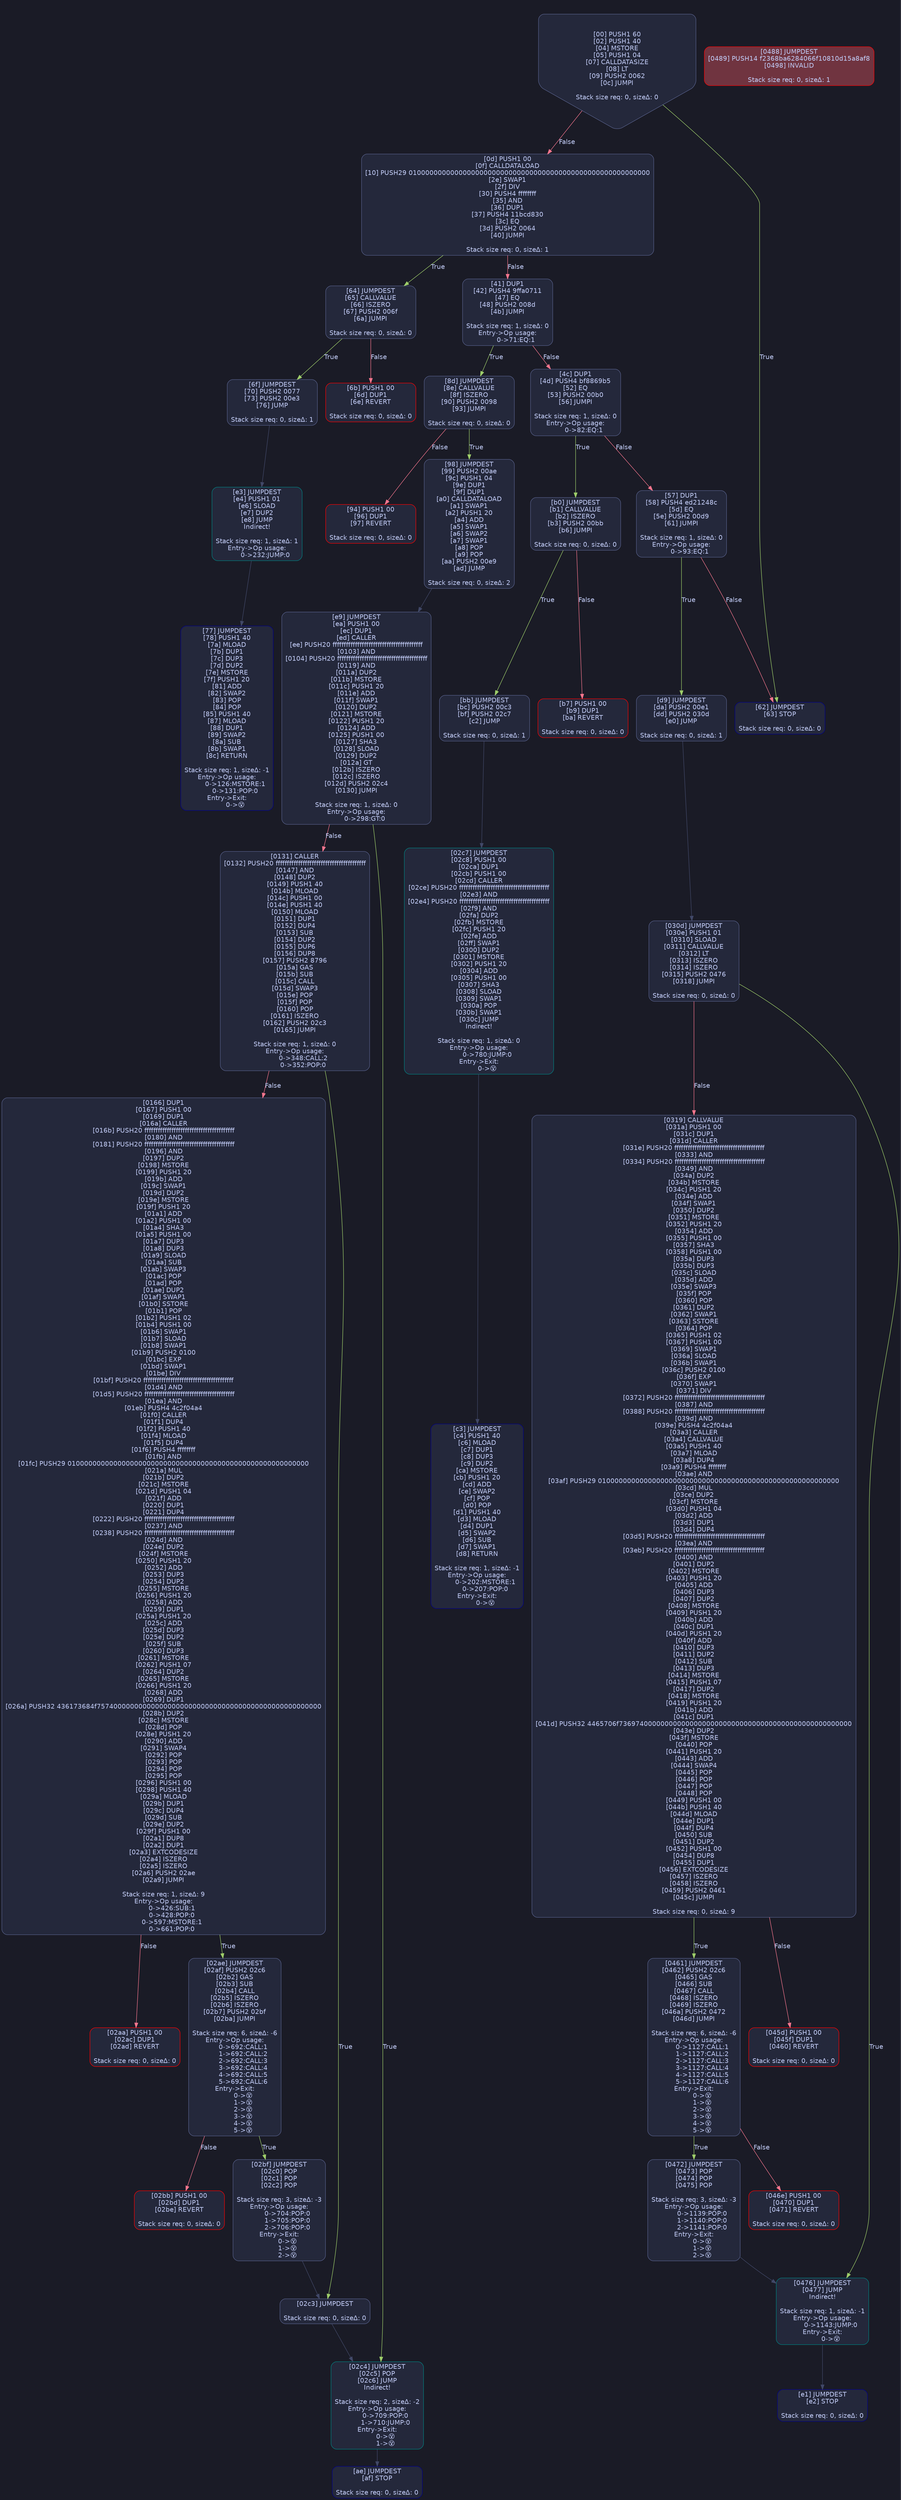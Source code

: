digraph G {
    node [shape=box, style="filled, rounded", color="#565f89", fontcolor="#c0caf5", fontname="Helvetica", fillcolor="#24283b"];
    edge [color="#414868", fontcolor="#c0caf5", fontname="Helvetica"];
    bgcolor="#1a1b26";
    0 [ label = "[00] PUSH1 60
[02] PUSH1 40
[04] MSTORE
[05] PUSH1 04
[07] CALLDATASIZE
[08] LT
[09] PUSH2 0062
[0c] JUMPI

Stack size req: 0, sizeΔ: 0
" shape = invhouse]
    1 [ label = "[0d] PUSH1 00
[0f] CALLDATALOAD
[10] PUSH29 0100000000000000000000000000000000000000000000000000000000
[2e] SWAP1
[2f] DIV
[30] PUSH4 ffffffff
[35] AND
[36] DUP1
[37] PUSH4 11bcd830
[3c] EQ
[3d] PUSH2 0064
[40] JUMPI

Stack size req: 0, sizeΔ: 1
"]
    2 [ label = "[41] DUP1
[42] PUSH4 9ffa0711
[47] EQ
[48] PUSH2 008d
[4b] JUMPI

Stack size req: 1, sizeΔ: 0
Entry->Op usage:
	0->71:EQ:1
"]
    3 [ label = "[4c] DUP1
[4d] PUSH4 bf8869b5
[52] EQ
[53] PUSH2 00b0
[56] JUMPI

Stack size req: 1, sizeΔ: 0
Entry->Op usage:
	0->82:EQ:1
"]
    4 [ label = "[57] DUP1
[58] PUSH4 ed21248c
[5d] EQ
[5e] PUSH2 00d9
[61] JUMPI

Stack size req: 1, sizeΔ: 0
Entry->Op usage:
	0->93:EQ:1
"]
    5 [ label = "[62] JUMPDEST
[63] STOP

Stack size req: 0, sizeΔ: 0
" color = "darkblue"]
    6 [ label = "[64] JUMPDEST
[65] CALLVALUE
[66] ISZERO
[67] PUSH2 006f
[6a] JUMPI

Stack size req: 0, sizeΔ: 0
"]
    7 [ label = "[6b] PUSH1 00
[6d] DUP1
[6e] REVERT

Stack size req: 0, sizeΔ: 0
" color = "red"]
    8 [ label = "[6f] JUMPDEST
[70] PUSH2 0077
[73] PUSH2 00e3
[76] JUMP

Stack size req: 0, sizeΔ: 1
"]
    9 [ label = "[77] JUMPDEST
[78] PUSH1 40
[7a] MLOAD
[7b] DUP1
[7c] DUP3
[7d] DUP2
[7e] MSTORE
[7f] PUSH1 20
[81] ADD
[82] SWAP2
[83] POP
[84] POP
[85] PUSH1 40
[87] MLOAD
[88] DUP1
[89] SWAP2
[8a] SUB
[8b] SWAP1
[8c] RETURN

Stack size req: 1, sizeΔ: -1
Entry->Op usage:
	0->126:MSTORE:1
	0->131:POP:0
Entry->Exit:
	0->😵
" color = "darkblue"]
    10 [ label = "[8d] JUMPDEST
[8e] CALLVALUE
[8f] ISZERO
[90] PUSH2 0098
[93] JUMPI

Stack size req: 0, sizeΔ: 0
"]
    11 [ label = "[94] PUSH1 00
[96] DUP1
[97] REVERT

Stack size req: 0, sizeΔ: 0
" color = "red"]
    12 [ label = "[98] JUMPDEST
[99] PUSH2 00ae
[9c] PUSH1 04
[9e] DUP1
[9f] DUP1
[a0] CALLDATALOAD
[a1] SWAP1
[a2] PUSH1 20
[a4] ADD
[a5] SWAP1
[a6] SWAP2
[a7] SWAP1
[a8] POP
[a9] POP
[aa] PUSH2 00e9
[ad] JUMP

Stack size req: 0, sizeΔ: 2
"]
    13 [ label = "[ae] JUMPDEST
[af] STOP

Stack size req: 0, sizeΔ: 0
" color = "darkblue"]
    14 [ label = "[b0] JUMPDEST
[b1] CALLVALUE
[b2] ISZERO
[b3] PUSH2 00bb
[b6] JUMPI

Stack size req: 0, sizeΔ: 0
"]
    15 [ label = "[b7] PUSH1 00
[b9] DUP1
[ba] REVERT

Stack size req: 0, sizeΔ: 0
" color = "red"]
    16 [ label = "[bb] JUMPDEST
[bc] PUSH2 00c3
[bf] PUSH2 02c7
[c2] JUMP

Stack size req: 0, sizeΔ: 1
"]
    17 [ label = "[c3] JUMPDEST
[c4] PUSH1 40
[c6] MLOAD
[c7] DUP1
[c8] DUP3
[c9] DUP2
[ca] MSTORE
[cb] PUSH1 20
[cd] ADD
[ce] SWAP2
[cf] POP
[d0] POP
[d1] PUSH1 40
[d3] MLOAD
[d4] DUP1
[d5] SWAP2
[d6] SUB
[d7] SWAP1
[d8] RETURN

Stack size req: 1, sizeΔ: -1
Entry->Op usage:
	0->202:MSTORE:1
	0->207:POP:0
Entry->Exit:
	0->😵
" color = "darkblue"]
    18 [ label = "[d9] JUMPDEST
[da] PUSH2 00e1
[dd] PUSH2 030d
[e0] JUMP

Stack size req: 0, sizeΔ: 1
"]
    19 [ label = "[e1] JUMPDEST
[e2] STOP

Stack size req: 0, sizeΔ: 0
" color = "darkblue"]
    20 [ label = "[e3] JUMPDEST
[e4] PUSH1 01
[e6] SLOAD
[e7] DUP2
[e8] JUMP
Indirect!

Stack size req: 1, sizeΔ: 1
Entry->Op usage:
	0->232:JUMP:0
" color = "teal"]
    21 [ label = "[e9] JUMPDEST
[ea] PUSH1 00
[ec] DUP1
[ed] CALLER
[ee] PUSH20 ffffffffffffffffffffffffffffffffffffffff
[0103] AND
[0104] PUSH20 ffffffffffffffffffffffffffffffffffffffff
[0119] AND
[011a] DUP2
[011b] MSTORE
[011c] PUSH1 20
[011e] ADD
[011f] SWAP1
[0120] DUP2
[0121] MSTORE
[0122] PUSH1 20
[0124] ADD
[0125] PUSH1 00
[0127] SHA3
[0128] SLOAD
[0129] DUP2
[012a] GT
[012b] ISZERO
[012c] ISZERO
[012d] PUSH2 02c4
[0130] JUMPI

Stack size req: 1, sizeΔ: 0
Entry->Op usage:
	0->298:GT:0
"]
    22 [ label = "[0131] CALLER
[0132] PUSH20 ffffffffffffffffffffffffffffffffffffffff
[0147] AND
[0148] DUP2
[0149] PUSH1 40
[014b] MLOAD
[014c] PUSH1 00
[014e] PUSH1 40
[0150] MLOAD
[0151] DUP1
[0152] DUP4
[0153] SUB
[0154] DUP2
[0155] DUP6
[0156] DUP8
[0157] PUSH2 8796
[015a] GAS
[015b] SUB
[015c] CALL
[015d] SWAP3
[015e] POP
[015f] POP
[0160] POP
[0161] ISZERO
[0162] PUSH2 02c3
[0165] JUMPI

Stack size req: 1, sizeΔ: 0
Entry->Op usage:
	0->348:CALL:2
	0->352:POP:0
"]
    23 [ label = "[0166] DUP1
[0167] PUSH1 00
[0169] DUP1
[016a] CALLER
[016b] PUSH20 ffffffffffffffffffffffffffffffffffffffff
[0180] AND
[0181] PUSH20 ffffffffffffffffffffffffffffffffffffffff
[0196] AND
[0197] DUP2
[0198] MSTORE
[0199] PUSH1 20
[019b] ADD
[019c] SWAP1
[019d] DUP2
[019e] MSTORE
[019f] PUSH1 20
[01a1] ADD
[01a2] PUSH1 00
[01a4] SHA3
[01a5] PUSH1 00
[01a7] DUP3
[01a8] DUP3
[01a9] SLOAD
[01aa] SUB
[01ab] SWAP3
[01ac] POP
[01ad] POP
[01ae] DUP2
[01af] SWAP1
[01b0] SSTORE
[01b1] POP
[01b2] PUSH1 02
[01b4] PUSH1 00
[01b6] SWAP1
[01b7] SLOAD
[01b8] SWAP1
[01b9] PUSH2 0100
[01bc] EXP
[01bd] SWAP1
[01be] DIV
[01bf] PUSH20 ffffffffffffffffffffffffffffffffffffffff
[01d4] AND
[01d5] PUSH20 ffffffffffffffffffffffffffffffffffffffff
[01ea] AND
[01eb] PUSH4 4c2f04a4
[01f0] CALLER
[01f1] DUP4
[01f2] PUSH1 40
[01f4] MLOAD
[01f5] DUP4
[01f6] PUSH4 ffffffff
[01fb] AND
[01fc] PUSH29 0100000000000000000000000000000000000000000000000000000000
[021a] MUL
[021b] DUP2
[021c] MSTORE
[021d] PUSH1 04
[021f] ADD
[0220] DUP1
[0221] DUP4
[0222] PUSH20 ffffffffffffffffffffffffffffffffffffffff
[0237] AND
[0238] PUSH20 ffffffffffffffffffffffffffffffffffffffff
[024d] AND
[024e] DUP2
[024f] MSTORE
[0250] PUSH1 20
[0252] ADD
[0253] DUP3
[0254] DUP2
[0255] MSTORE
[0256] PUSH1 20
[0258] ADD
[0259] DUP1
[025a] PUSH1 20
[025c] ADD
[025d] DUP3
[025e] DUP2
[025f] SUB
[0260] DUP3
[0261] MSTORE
[0262] PUSH1 07
[0264] DUP2
[0265] MSTORE
[0266] PUSH1 20
[0268] ADD
[0269] DUP1
[026a] PUSH32 436173684f757400000000000000000000000000000000000000000000000000
[028b] DUP2
[028c] MSTORE
[028d] POP
[028e] PUSH1 20
[0290] ADD
[0291] SWAP4
[0292] POP
[0293] POP
[0294] POP
[0295] POP
[0296] PUSH1 00
[0298] PUSH1 40
[029a] MLOAD
[029b] DUP1
[029c] DUP4
[029d] SUB
[029e] DUP2
[029f] PUSH1 00
[02a1] DUP8
[02a2] DUP1
[02a3] EXTCODESIZE
[02a4] ISZERO
[02a5] ISZERO
[02a6] PUSH2 02ae
[02a9] JUMPI

Stack size req: 1, sizeΔ: 9
Entry->Op usage:
	0->426:SUB:1
	0->428:POP:0
	0->597:MSTORE:1
	0->661:POP:0
"]
    24 [ label = "[02aa] PUSH1 00
[02ac] DUP1
[02ad] REVERT

Stack size req: 0, sizeΔ: 0
" color = "red"]
    25 [ label = "[02ae] JUMPDEST
[02af] PUSH2 02c6
[02b2] GAS
[02b3] SUB
[02b4] CALL
[02b5] ISZERO
[02b6] ISZERO
[02b7] PUSH2 02bf
[02ba] JUMPI

Stack size req: 6, sizeΔ: -6
Entry->Op usage:
	0->692:CALL:1
	1->692:CALL:2
	2->692:CALL:3
	3->692:CALL:4
	4->692:CALL:5
	5->692:CALL:6
Entry->Exit:
	0->😵
	1->😵
	2->😵
	3->😵
	4->😵
	5->😵
"]
    26 [ label = "[02bb] PUSH1 00
[02bd] DUP1
[02be] REVERT

Stack size req: 0, sizeΔ: 0
" color = "red"]
    27 [ label = "[02bf] JUMPDEST
[02c0] POP
[02c1] POP
[02c2] POP

Stack size req: 3, sizeΔ: -3
Entry->Op usage:
	0->704:POP:0
	1->705:POP:0
	2->706:POP:0
Entry->Exit:
	0->😵
	1->😵
	2->😵
"]
    28 [ label = "[02c3] JUMPDEST

Stack size req: 0, sizeΔ: 0
"]
    29 [ label = "[02c4] JUMPDEST
[02c5] POP
[02c6] JUMP
Indirect!

Stack size req: 2, sizeΔ: -2
Entry->Op usage:
	0->709:POP:0
	1->710:JUMP:0
Entry->Exit:
	0->😵
	1->😵
" color = "teal"]
    30 [ label = "[02c7] JUMPDEST
[02c8] PUSH1 00
[02ca] DUP1
[02cb] PUSH1 00
[02cd] CALLER
[02ce] PUSH20 ffffffffffffffffffffffffffffffffffffffff
[02e3] AND
[02e4] PUSH20 ffffffffffffffffffffffffffffffffffffffff
[02f9] AND
[02fa] DUP2
[02fb] MSTORE
[02fc] PUSH1 20
[02fe] ADD
[02ff] SWAP1
[0300] DUP2
[0301] MSTORE
[0302] PUSH1 20
[0304] ADD
[0305] PUSH1 00
[0307] SHA3
[0308] SLOAD
[0309] SWAP1
[030a] POP
[030b] SWAP1
[030c] JUMP
Indirect!

Stack size req: 1, sizeΔ: 0
Entry->Op usage:
	0->780:JUMP:0
Entry->Exit:
	0->😵
" color = "teal"]
    31 [ label = "[030d] JUMPDEST
[030e] PUSH1 01
[0310] SLOAD
[0311] CALLVALUE
[0312] LT
[0313] ISZERO
[0314] ISZERO
[0315] PUSH2 0476
[0318] JUMPI

Stack size req: 0, sizeΔ: 0
"]
    32 [ label = "[0319] CALLVALUE
[031a] PUSH1 00
[031c] DUP1
[031d] CALLER
[031e] PUSH20 ffffffffffffffffffffffffffffffffffffffff
[0333] AND
[0334] PUSH20 ffffffffffffffffffffffffffffffffffffffff
[0349] AND
[034a] DUP2
[034b] MSTORE
[034c] PUSH1 20
[034e] ADD
[034f] SWAP1
[0350] DUP2
[0351] MSTORE
[0352] PUSH1 20
[0354] ADD
[0355] PUSH1 00
[0357] SHA3
[0358] PUSH1 00
[035a] DUP3
[035b] DUP3
[035c] SLOAD
[035d] ADD
[035e] SWAP3
[035f] POP
[0360] POP
[0361] DUP2
[0362] SWAP1
[0363] SSTORE
[0364] POP
[0365] PUSH1 02
[0367] PUSH1 00
[0369] SWAP1
[036a] SLOAD
[036b] SWAP1
[036c] PUSH2 0100
[036f] EXP
[0370] SWAP1
[0371] DIV
[0372] PUSH20 ffffffffffffffffffffffffffffffffffffffff
[0387] AND
[0388] PUSH20 ffffffffffffffffffffffffffffffffffffffff
[039d] AND
[039e] PUSH4 4c2f04a4
[03a3] CALLER
[03a4] CALLVALUE
[03a5] PUSH1 40
[03a7] MLOAD
[03a8] DUP4
[03a9] PUSH4 ffffffff
[03ae] AND
[03af] PUSH29 0100000000000000000000000000000000000000000000000000000000
[03cd] MUL
[03ce] DUP2
[03cf] MSTORE
[03d0] PUSH1 04
[03d2] ADD
[03d3] DUP1
[03d4] DUP4
[03d5] PUSH20 ffffffffffffffffffffffffffffffffffffffff
[03ea] AND
[03eb] PUSH20 ffffffffffffffffffffffffffffffffffffffff
[0400] AND
[0401] DUP2
[0402] MSTORE
[0403] PUSH1 20
[0405] ADD
[0406] DUP3
[0407] DUP2
[0408] MSTORE
[0409] PUSH1 20
[040b] ADD
[040c] DUP1
[040d] PUSH1 20
[040f] ADD
[0410] DUP3
[0411] DUP2
[0412] SUB
[0413] DUP3
[0414] MSTORE
[0415] PUSH1 07
[0417] DUP2
[0418] MSTORE
[0419] PUSH1 20
[041b] ADD
[041c] DUP1
[041d] PUSH32 4465706f73697400000000000000000000000000000000000000000000000000
[043e] DUP2
[043f] MSTORE
[0440] POP
[0441] PUSH1 20
[0443] ADD
[0444] SWAP4
[0445] POP
[0446] POP
[0447] POP
[0448] POP
[0449] PUSH1 00
[044b] PUSH1 40
[044d] MLOAD
[044e] DUP1
[044f] DUP4
[0450] SUB
[0451] DUP2
[0452] PUSH1 00
[0454] DUP8
[0455] DUP1
[0456] EXTCODESIZE
[0457] ISZERO
[0458] ISZERO
[0459] PUSH2 0461
[045c] JUMPI

Stack size req: 0, sizeΔ: 9
"]
    33 [ label = "[045d] PUSH1 00
[045f] DUP1
[0460] REVERT

Stack size req: 0, sizeΔ: 0
" color = "red"]
    34 [ label = "[0461] JUMPDEST
[0462] PUSH2 02c6
[0465] GAS
[0466] SUB
[0467] CALL
[0468] ISZERO
[0469] ISZERO
[046a] PUSH2 0472
[046d] JUMPI

Stack size req: 6, sizeΔ: -6
Entry->Op usage:
	0->1127:CALL:1
	1->1127:CALL:2
	2->1127:CALL:3
	3->1127:CALL:4
	4->1127:CALL:5
	5->1127:CALL:6
Entry->Exit:
	0->😵
	1->😵
	2->😵
	3->😵
	4->😵
	5->😵
"]
    35 [ label = "[046e] PUSH1 00
[0470] DUP1
[0471] REVERT

Stack size req: 0, sizeΔ: 0
" color = "red"]
    36 [ label = "[0472] JUMPDEST
[0473] POP
[0474] POP
[0475] POP

Stack size req: 3, sizeΔ: -3
Entry->Op usage:
	0->1139:POP:0
	1->1140:POP:0
	2->1141:POP:0
Entry->Exit:
	0->😵
	1->😵
	2->😵
"]
    37 [ label = "[0476] JUMPDEST
[0477] JUMP
Indirect!

Stack size req: 1, sizeΔ: -1
Entry->Op usage:
	0->1143:JUMP:0
Entry->Exit:
	0->😵
" color = "teal"]
    38 [ label = "[0488] JUMPDEST
[0489] PUSH14 f2368ba6284066f10810d15a8af8
[0498] INVALID

Stack size req: 0, sizeΔ: 1
" color = "red" fillcolor = "#703440"]
    0 -> 1 [ label = "False" color = "#f7768e"]
    0 -> 5 [ label = "True" color = "#9ece6a"]
    1 -> 2 [ label = "False" color = "#f7768e"]
    1 -> 6 [ label = "True" color = "#9ece6a"]
    2 -> 3 [ label = "False" color = "#f7768e"]
    2 -> 10 [ label = "True" color = "#9ece6a"]
    3 -> 4 [ label = "False" color = "#f7768e"]
    3 -> 14 [ label = "True" color = "#9ece6a"]
    4 -> 5 [ label = "False" color = "#f7768e"]
    4 -> 18 [ label = "True" color = "#9ece6a"]
    6 -> 7 [ label = "False" color = "#f7768e"]
    6 -> 8 [ label = "True" color = "#9ece6a"]
    8 -> 20 [ ]
    10 -> 11 [ label = "False" color = "#f7768e"]
    10 -> 12 [ label = "True" color = "#9ece6a"]
    12 -> 21 [ ]
    14 -> 15 [ label = "False" color = "#f7768e"]
    14 -> 16 [ label = "True" color = "#9ece6a"]
    16 -> 30 [ ]
    18 -> 31 [ ]
    21 -> 22 [ label = "False" color = "#f7768e"]
    21 -> 29 [ label = "True" color = "#9ece6a"]
    22 -> 23 [ label = "False" color = "#f7768e"]
    22 -> 28 [ label = "True" color = "#9ece6a"]
    23 -> 24 [ label = "False" color = "#f7768e"]
    23 -> 25 [ label = "True" color = "#9ece6a"]
    25 -> 26 [ label = "False" color = "#f7768e"]
    25 -> 27 [ label = "True" color = "#9ece6a"]
    27 -> 28 [ ]
    28 -> 29 [ ]
    31 -> 32 [ label = "False" color = "#f7768e"]
    31 -> 37 [ label = "True" color = "#9ece6a"]
    32 -> 33 [ label = "False" color = "#f7768e"]
    32 -> 34 [ label = "True" color = "#9ece6a"]
    34 -> 35 [ label = "False" color = "#f7768e"]
    34 -> 36 [ label = "True" color = "#9ece6a"]
    36 -> 37 [ ]
    20 -> 9 [ ]
    29 -> 13 [ ]
    30 -> 17 [ ]
    37 -> 19 [ ]

}
